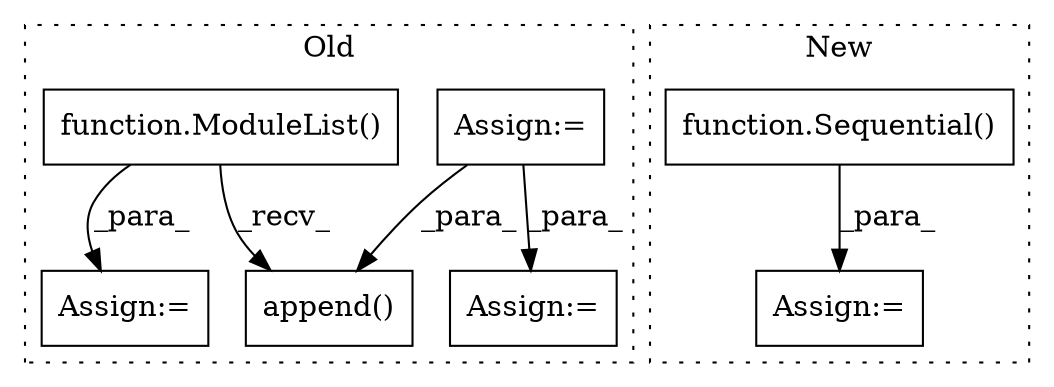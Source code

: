 digraph G {
subgraph cluster0 {
1 [label="append()" a="75" s="1453,1472" l="14,1" shape="box"];
4 [label="Assign:=" a="68" s="708" l="3" shape="box"];
5 [label="Assign:=" a="68" s="792" l="3" shape="box"];
6 [label="function.ModuleList()" a="75" s="633" l="12" shape="box"];
7 [label="Assign:=" a="68" s="1618" l="3" shape="box"];
label = "Old";
style="dotted";
}
subgraph cluster1 {
2 [label="function.Sequential()" a="75" s="1350,1362" l="11,19" shape="box"];
3 [label="Assign:=" a="68" s="1347" l="3" shape="box"];
label = "New";
style="dotted";
}
2 -> 3 [label="_para_"];
4 -> 5 [label="_para_"];
4 -> 1 [label="_para_"];
6 -> 1 [label="_recv_"];
6 -> 7 [label="_para_"];
}